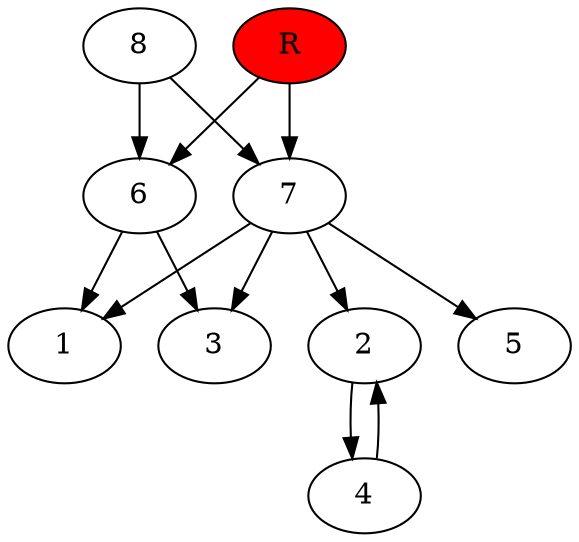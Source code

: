 digraph prb42744 {
	1
	2
	3
	4
	5
	6
	7
	8
	R [fillcolor="#ff0000" style=filled]
	2 -> 4
	4 -> 2
	6 -> 1
	6 -> 3
	7 -> 1
	7 -> 2
	7 -> 3
	7 -> 5
	8 -> 6
	8 -> 7
	R -> 6
	R -> 7
}
